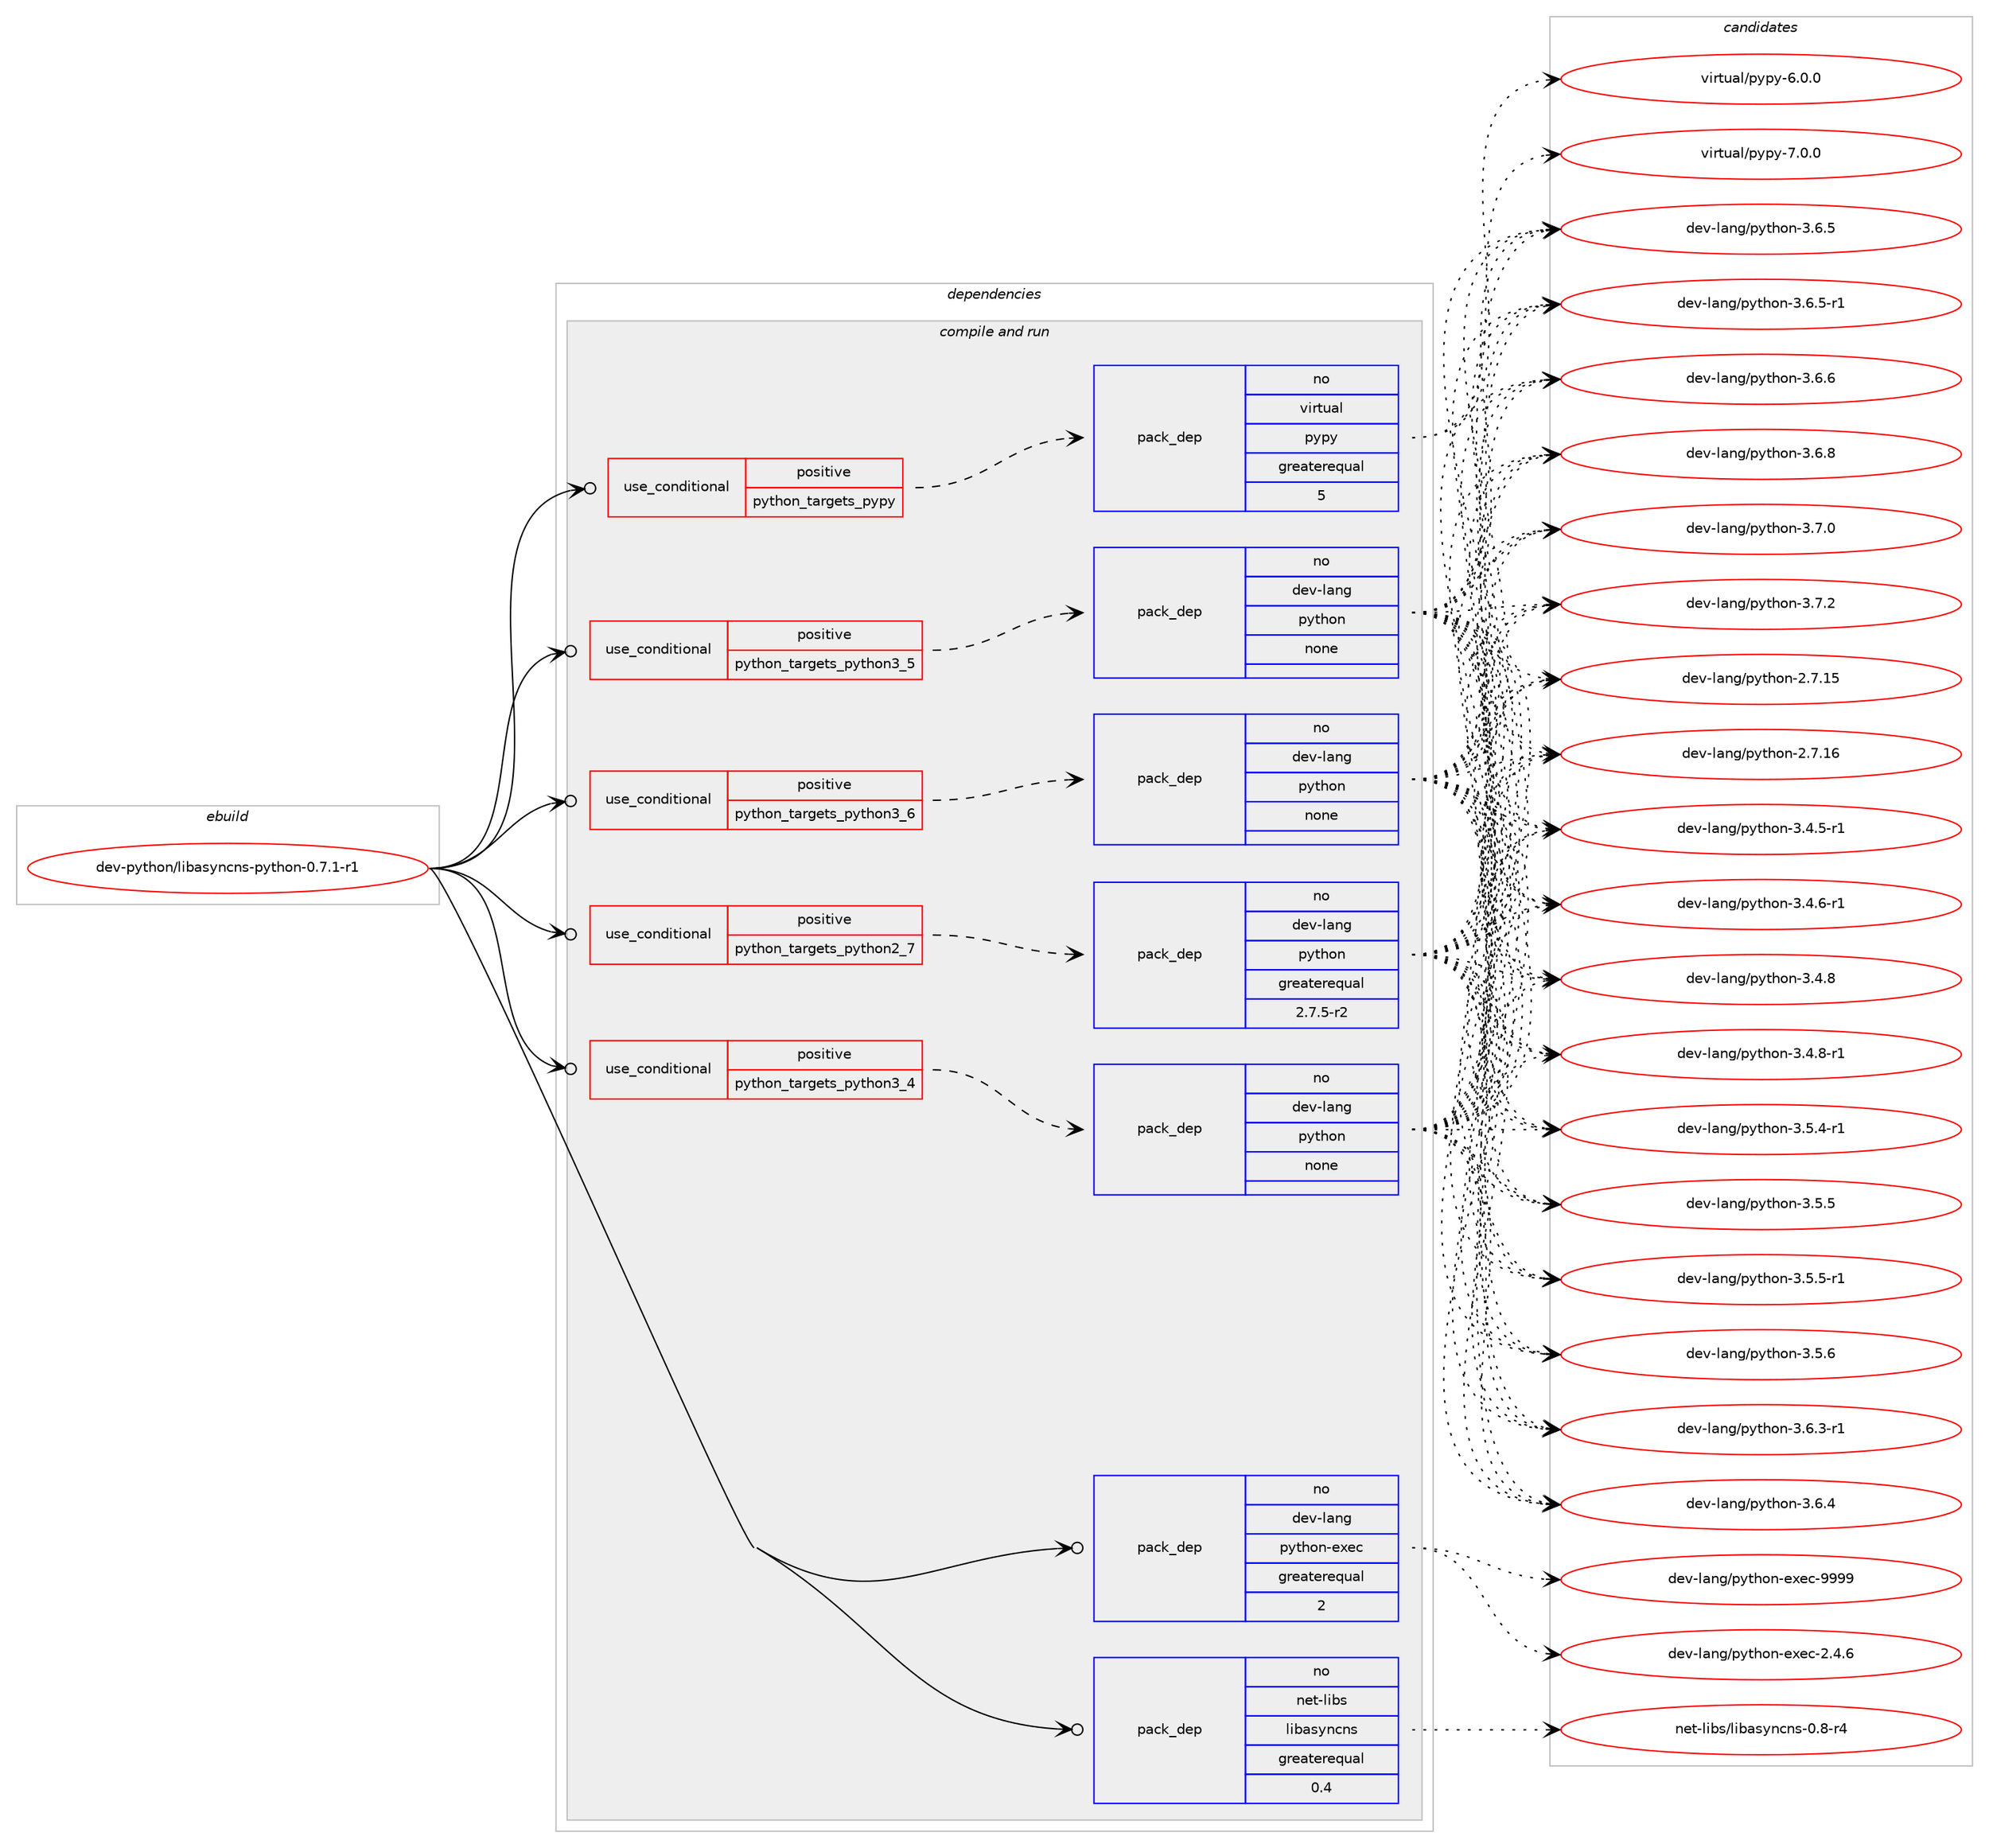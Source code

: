 digraph prolog {

# *************
# Graph options
# *************

newrank=true;
concentrate=true;
compound=true;
graph [rankdir=LR,fontname=Helvetica,fontsize=10,ranksep=1.5];#, ranksep=2.5, nodesep=0.2];
edge  [arrowhead=vee];
node  [fontname=Helvetica,fontsize=10];

# **********
# The ebuild
# **********

subgraph cluster_leftcol {
color=gray;
rank=same;
label=<<i>ebuild</i>>;
id [label="dev-python/libasyncns-python-0.7.1-r1", color=red, width=4, href="../dev-python/libasyncns-python-0.7.1-r1.svg"];
}

# ****************
# The dependencies
# ****************

subgraph cluster_midcol {
color=gray;
label=<<i>dependencies</i>>;
subgraph cluster_compile {
fillcolor="#eeeeee";
style=filled;
label=<<i>compile</i>>;
}
subgraph cluster_compileandrun {
fillcolor="#eeeeee";
style=filled;
label=<<i>compile and run</i>>;
subgraph cond376795 {
dependency1416856 [label=<<TABLE BORDER="0" CELLBORDER="1" CELLSPACING="0" CELLPADDING="4"><TR><TD ROWSPAN="3" CELLPADDING="10">use_conditional</TD></TR><TR><TD>positive</TD></TR><TR><TD>python_targets_pypy</TD></TR></TABLE>>, shape=none, color=red];
subgraph pack1016788 {
dependency1416857 [label=<<TABLE BORDER="0" CELLBORDER="1" CELLSPACING="0" CELLPADDING="4" WIDTH="220"><TR><TD ROWSPAN="6" CELLPADDING="30">pack_dep</TD></TR><TR><TD WIDTH="110">no</TD></TR><TR><TD>virtual</TD></TR><TR><TD>pypy</TD></TR><TR><TD>greaterequal</TD></TR><TR><TD>5</TD></TR></TABLE>>, shape=none, color=blue];
}
dependency1416856:e -> dependency1416857:w [weight=20,style="dashed",arrowhead="vee"];
}
id:e -> dependency1416856:w [weight=20,style="solid",arrowhead="odotvee"];
subgraph cond376796 {
dependency1416858 [label=<<TABLE BORDER="0" CELLBORDER="1" CELLSPACING="0" CELLPADDING="4"><TR><TD ROWSPAN="3" CELLPADDING="10">use_conditional</TD></TR><TR><TD>positive</TD></TR><TR><TD>python_targets_python2_7</TD></TR></TABLE>>, shape=none, color=red];
subgraph pack1016789 {
dependency1416859 [label=<<TABLE BORDER="0" CELLBORDER="1" CELLSPACING="0" CELLPADDING="4" WIDTH="220"><TR><TD ROWSPAN="6" CELLPADDING="30">pack_dep</TD></TR><TR><TD WIDTH="110">no</TD></TR><TR><TD>dev-lang</TD></TR><TR><TD>python</TD></TR><TR><TD>greaterequal</TD></TR><TR><TD>2.7.5-r2</TD></TR></TABLE>>, shape=none, color=blue];
}
dependency1416858:e -> dependency1416859:w [weight=20,style="dashed",arrowhead="vee"];
}
id:e -> dependency1416858:w [weight=20,style="solid",arrowhead="odotvee"];
subgraph cond376797 {
dependency1416860 [label=<<TABLE BORDER="0" CELLBORDER="1" CELLSPACING="0" CELLPADDING="4"><TR><TD ROWSPAN="3" CELLPADDING="10">use_conditional</TD></TR><TR><TD>positive</TD></TR><TR><TD>python_targets_python3_4</TD></TR></TABLE>>, shape=none, color=red];
subgraph pack1016790 {
dependency1416861 [label=<<TABLE BORDER="0" CELLBORDER="1" CELLSPACING="0" CELLPADDING="4" WIDTH="220"><TR><TD ROWSPAN="6" CELLPADDING="30">pack_dep</TD></TR><TR><TD WIDTH="110">no</TD></TR><TR><TD>dev-lang</TD></TR><TR><TD>python</TD></TR><TR><TD>none</TD></TR><TR><TD></TD></TR></TABLE>>, shape=none, color=blue];
}
dependency1416860:e -> dependency1416861:w [weight=20,style="dashed",arrowhead="vee"];
}
id:e -> dependency1416860:w [weight=20,style="solid",arrowhead="odotvee"];
subgraph cond376798 {
dependency1416862 [label=<<TABLE BORDER="0" CELLBORDER="1" CELLSPACING="0" CELLPADDING="4"><TR><TD ROWSPAN="3" CELLPADDING="10">use_conditional</TD></TR><TR><TD>positive</TD></TR><TR><TD>python_targets_python3_5</TD></TR></TABLE>>, shape=none, color=red];
subgraph pack1016791 {
dependency1416863 [label=<<TABLE BORDER="0" CELLBORDER="1" CELLSPACING="0" CELLPADDING="4" WIDTH="220"><TR><TD ROWSPAN="6" CELLPADDING="30">pack_dep</TD></TR><TR><TD WIDTH="110">no</TD></TR><TR><TD>dev-lang</TD></TR><TR><TD>python</TD></TR><TR><TD>none</TD></TR><TR><TD></TD></TR></TABLE>>, shape=none, color=blue];
}
dependency1416862:e -> dependency1416863:w [weight=20,style="dashed",arrowhead="vee"];
}
id:e -> dependency1416862:w [weight=20,style="solid",arrowhead="odotvee"];
subgraph cond376799 {
dependency1416864 [label=<<TABLE BORDER="0" CELLBORDER="1" CELLSPACING="0" CELLPADDING="4"><TR><TD ROWSPAN="3" CELLPADDING="10">use_conditional</TD></TR><TR><TD>positive</TD></TR><TR><TD>python_targets_python3_6</TD></TR></TABLE>>, shape=none, color=red];
subgraph pack1016792 {
dependency1416865 [label=<<TABLE BORDER="0" CELLBORDER="1" CELLSPACING="0" CELLPADDING="4" WIDTH="220"><TR><TD ROWSPAN="6" CELLPADDING="30">pack_dep</TD></TR><TR><TD WIDTH="110">no</TD></TR><TR><TD>dev-lang</TD></TR><TR><TD>python</TD></TR><TR><TD>none</TD></TR><TR><TD></TD></TR></TABLE>>, shape=none, color=blue];
}
dependency1416864:e -> dependency1416865:w [weight=20,style="dashed",arrowhead="vee"];
}
id:e -> dependency1416864:w [weight=20,style="solid",arrowhead="odotvee"];
subgraph pack1016793 {
dependency1416866 [label=<<TABLE BORDER="0" CELLBORDER="1" CELLSPACING="0" CELLPADDING="4" WIDTH="220"><TR><TD ROWSPAN="6" CELLPADDING="30">pack_dep</TD></TR><TR><TD WIDTH="110">no</TD></TR><TR><TD>dev-lang</TD></TR><TR><TD>python-exec</TD></TR><TR><TD>greaterequal</TD></TR><TR><TD>2</TD></TR></TABLE>>, shape=none, color=blue];
}
id:e -> dependency1416866:w [weight=20,style="solid",arrowhead="odotvee"];
subgraph pack1016794 {
dependency1416867 [label=<<TABLE BORDER="0" CELLBORDER="1" CELLSPACING="0" CELLPADDING="4" WIDTH="220"><TR><TD ROWSPAN="6" CELLPADDING="30">pack_dep</TD></TR><TR><TD WIDTH="110">no</TD></TR><TR><TD>net-libs</TD></TR><TR><TD>libasyncns</TD></TR><TR><TD>greaterequal</TD></TR><TR><TD>0.4</TD></TR></TABLE>>, shape=none, color=blue];
}
id:e -> dependency1416867:w [weight=20,style="solid",arrowhead="odotvee"];
}
subgraph cluster_run {
fillcolor="#eeeeee";
style=filled;
label=<<i>run</i>>;
}
}

# **************
# The candidates
# **************

subgraph cluster_choices {
rank=same;
color=gray;
label=<<i>candidates</i>>;

subgraph choice1016788 {
color=black;
nodesep=1;
choice1181051141161179710847112121112121455446484648 [label="virtual/pypy-6.0.0", color=red, width=4,href="../virtual/pypy-6.0.0.svg"];
choice1181051141161179710847112121112121455546484648 [label="virtual/pypy-7.0.0", color=red, width=4,href="../virtual/pypy-7.0.0.svg"];
dependency1416857:e -> choice1181051141161179710847112121112121455446484648:w [style=dotted,weight="100"];
dependency1416857:e -> choice1181051141161179710847112121112121455546484648:w [style=dotted,weight="100"];
}
subgraph choice1016789 {
color=black;
nodesep=1;
choice10010111845108971101034711212111610411111045504655464953 [label="dev-lang/python-2.7.15", color=red, width=4,href="../dev-lang/python-2.7.15.svg"];
choice10010111845108971101034711212111610411111045504655464954 [label="dev-lang/python-2.7.16", color=red, width=4,href="../dev-lang/python-2.7.16.svg"];
choice1001011184510897110103471121211161041111104551465246534511449 [label="dev-lang/python-3.4.5-r1", color=red, width=4,href="../dev-lang/python-3.4.5-r1.svg"];
choice1001011184510897110103471121211161041111104551465246544511449 [label="dev-lang/python-3.4.6-r1", color=red, width=4,href="../dev-lang/python-3.4.6-r1.svg"];
choice100101118451089711010347112121116104111110455146524656 [label="dev-lang/python-3.4.8", color=red, width=4,href="../dev-lang/python-3.4.8.svg"];
choice1001011184510897110103471121211161041111104551465246564511449 [label="dev-lang/python-3.4.8-r1", color=red, width=4,href="../dev-lang/python-3.4.8-r1.svg"];
choice1001011184510897110103471121211161041111104551465346524511449 [label="dev-lang/python-3.5.4-r1", color=red, width=4,href="../dev-lang/python-3.5.4-r1.svg"];
choice100101118451089711010347112121116104111110455146534653 [label="dev-lang/python-3.5.5", color=red, width=4,href="../dev-lang/python-3.5.5.svg"];
choice1001011184510897110103471121211161041111104551465346534511449 [label="dev-lang/python-3.5.5-r1", color=red, width=4,href="../dev-lang/python-3.5.5-r1.svg"];
choice100101118451089711010347112121116104111110455146534654 [label="dev-lang/python-3.5.6", color=red, width=4,href="../dev-lang/python-3.5.6.svg"];
choice1001011184510897110103471121211161041111104551465446514511449 [label="dev-lang/python-3.6.3-r1", color=red, width=4,href="../dev-lang/python-3.6.3-r1.svg"];
choice100101118451089711010347112121116104111110455146544652 [label="dev-lang/python-3.6.4", color=red, width=4,href="../dev-lang/python-3.6.4.svg"];
choice100101118451089711010347112121116104111110455146544653 [label="dev-lang/python-3.6.5", color=red, width=4,href="../dev-lang/python-3.6.5.svg"];
choice1001011184510897110103471121211161041111104551465446534511449 [label="dev-lang/python-3.6.5-r1", color=red, width=4,href="../dev-lang/python-3.6.5-r1.svg"];
choice100101118451089711010347112121116104111110455146544654 [label="dev-lang/python-3.6.6", color=red, width=4,href="../dev-lang/python-3.6.6.svg"];
choice100101118451089711010347112121116104111110455146544656 [label="dev-lang/python-3.6.8", color=red, width=4,href="../dev-lang/python-3.6.8.svg"];
choice100101118451089711010347112121116104111110455146554648 [label="dev-lang/python-3.7.0", color=red, width=4,href="../dev-lang/python-3.7.0.svg"];
choice100101118451089711010347112121116104111110455146554650 [label="dev-lang/python-3.7.2", color=red, width=4,href="../dev-lang/python-3.7.2.svg"];
dependency1416859:e -> choice10010111845108971101034711212111610411111045504655464953:w [style=dotted,weight="100"];
dependency1416859:e -> choice10010111845108971101034711212111610411111045504655464954:w [style=dotted,weight="100"];
dependency1416859:e -> choice1001011184510897110103471121211161041111104551465246534511449:w [style=dotted,weight="100"];
dependency1416859:e -> choice1001011184510897110103471121211161041111104551465246544511449:w [style=dotted,weight="100"];
dependency1416859:e -> choice100101118451089711010347112121116104111110455146524656:w [style=dotted,weight="100"];
dependency1416859:e -> choice1001011184510897110103471121211161041111104551465246564511449:w [style=dotted,weight="100"];
dependency1416859:e -> choice1001011184510897110103471121211161041111104551465346524511449:w [style=dotted,weight="100"];
dependency1416859:e -> choice100101118451089711010347112121116104111110455146534653:w [style=dotted,weight="100"];
dependency1416859:e -> choice1001011184510897110103471121211161041111104551465346534511449:w [style=dotted,weight="100"];
dependency1416859:e -> choice100101118451089711010347112121116104111110455146534654:w [style=dotted,weight="100"];
dependency1416859:e -> choice1001011184510897110103471121211161041111104551465446514511449:w [style=dotted,weight="100"];
dependency1416859:e -> choice100101118451089711010347112121116104111110455146544652:w [style=dotted,weight="100"];
dependency1416859:e -> choice100101118451089711010347112121116104111110455146544653:w [style=dotted,weight="100"];
dependency1416859:e -> choice1001011184510897110103471121211161041111104551465446534511449:w [style=dotted,weight="100"];
dependency1416859:e -> choice100101118451089711010347112121116104111110455146544654:w [style=dotted,weight="100"];
dependency1416859:e -> choice100101118451089711010347112121116104111110455146544656:w [style=dotted,weight="100"];
dependency1416859:e -> choice100101118451089711010347112121116104111110455146554648:w [style=dotted,weight="100"];
dependency1416859:e -> choice100101118451089711010347112121116104111110455146554650:w [style=dotted,weight="100"];
}
subgraph choice1016790 {
color=black;
nodesep=1;
choice10010111845108971101034711212111610411111045504655464953 [label="dev-lang/python-2.7.15", color=red, width=4,href="../dev-lang/python-2.7.15.svg"];
choice10010111845108971101034711212111610411111045504655464954 [label="dev-lang/python-2.7.16", color=red, width=4,href="../dev-lang/python-2.7.16.svg"];
choice1001011184510897110103471121211161041111104551465246534511449 [label="dev-lang/python-3.4.5-r1", color=red, width=4,href="../dev-lang/python-3.4.5-r1.svg"];
choice1001011184510897110103471121211161041111104551465246544511449 [label="dev-lang/python-3.4.6-r1", color=red, width=4,href="../dev-lang/python-3.4.6-r1.svg"];
choice100101118451089711010347112121116104111110455146524656 [label="dev-lang/python-3.4.8", color=red, width=4,href="../dev-lang/python-3.4.8.svg"];
choice1001011184510897110103471121211161041111104551465246564511449 [label="dev-lang/python-3.4.8-r1", color=red, width=4,href="../dev-lang/python-3.4.8-r1.svg"];
choice1001011184510897110103471121211161041111104551465346524511449 [label="dev-lang/python-3.5.4-r1", color=red, width=4,href="../dev-lang/python-3.5.4-r1.svg"];
choice100101118451089711010347112121116104111110455146534653 [label="dev-lang/python-3.5.5", color=red, width=4,href="../dev-lang/python-3.5.5.svg"];
choice1001011184510897110103471121211161041111104551465346534511449 [label="dev-lang/python-3.5.5-r1", color=red, width=4,href="../dev-lang/python-3.5.5-r1.svg"];
choice100101118451089711010347112121116104111110455146534654 [label="dev-lang/python-3.5.6", color=red, width=4,href="../dev-lang/python-3.5.6.svg"];
choice1001011184510897110103471121211161041111104551465446514511449 [label="dev-lang/python-3.6.3-r1", color=red, width=4,href="../dev-lang/python-3.6.3-r1.svg"];
choice100101118451089711010347112121116104111110455146544652 [label="dev-lang/python-3.6.4", color=red, width=4,href="../dev-lang/python-3.6.4.svg"];
choice100101118451089711010347112121116104111110455146544653 [label="dev-lang/python-3.6.5", color=red, width=4,href="../dev-lang/python-3.6.5.svg"];
choice1001011184510897110103471121211161041111104551465446534511449 [label="dev-lang/python-3.6.5-r1", color=red, width=4,href="../dev-lang/python-3.6.5-r1.svg"];
choice100101118451089711010347112121116104111110455146544654 [label="dev-lang/python-3.6.6", color=red, width=4,href="../dev-lang/python-3.6.6.svg"];
choice100101118451089711010347112121116104111110455146544656 [label="dev-lang/python-3.6.8", color=red, width=4,href="../dev-lang/python-3.6.8.svg"];
choice100101118451089711010347112121116104111110455146554648 [label="dev-lang/python-3.7.0", color=red, width=4,href="../dev-lang/python-3.7.0.svg"];
choice100101118451089711010347112121116104111110455146554650 [label="dev-lang/python-3.7.2", color=red, width=4,href="../dev-lang/python-3.7.2.svg"];
dependency1416861:e -> choice10010111845108971101034711212111610411111045504655464953:w [style=dotted,weight="100"];
dependency1416861:e -> choice10010111845108971101034711212111610411111045504655464954:w [style=dotted,weight="100"];
dependency1416861:e -> choice1001011184510897110103471121211161041111104551465246534511449:w [style=dotted,weight="100"];
dependency1416861:e -> choice1001011184510897110103471121211161041111104551465246544511449:w [style=dotted,weight="100"];
dependency1416861:e -> choice100101118451089711010347112121116104111110455146524656:w [style=dotted,weight="100"];
dependency1416861:e -> choice1001011184510897110103471121211161041111104551465246564511449:w [style=dotted,weight="100"];
dependency1416861:e -> choice1001011184510897110103471121211161041111104551465346524511449:w [style=dotted,weight="100"];
dependency1416861:e -> choice100101118451089711010347112121116104111110455146534653:w [style=dotted,weight="100"];
dependency1416861:e -> choice1001011184510897110103471121211161041111104551465346534511449:w [style=dotted,weight="100"];
dependency1416861:e -> choice100101118451089711010347112121116104111110455146534654:w [style=dotted,weight="100"];
dependency1416861:e -> choice1001011184510897110103471121211161041111104551465446514511449:w [style=dotted,weight="100"];
dependency1416861:e -> choice100101118451089711010347112121116104111110455146544652:w [style=dotted,weight="100"];
dependency1416861:e -> choice100101118451089711010347112121116104111110455146544653:w [style=dotted,weight="100"];
dependency1416861:e -> choice1001011184510897110103471121211161041111104551465446534511449:w [style=dotted,weight="100"];
dependency1416861:e -> choice100101118451089711010347112121116104111110455146544654:w [style=dotted,weight="100"];
dependency1416861:e -> choice100101118451089711010347112121116104111110455146544656:w [style=dotted,weight="100"];
dependency1416861:e -> choice100101118451089711010347112121116104111110455146554648:w [style=dotted,weight="100"];
dependency1416861:e -> choice100101118451089711010347112121116104111110455146554650:w [style=dotted,weight="100"];
}
subgraph choice1016791 {
color=black;
nodesep=1;
choice10010111845108971101034711212111610411111045504655464953 [label="dev-lang/python-2.7.15", color=red, width=4,href="../dev-lang/python-2.7.15.svg"];
choice10010111845108971101034711212111610411111045504655464954 [label="dev-lang/python-2.7.16", color=red, width=4,href="../dev-lang/python-2.7.16.svg"];
choice1001011184510897110103471121211161041111104551465246534511449 [label="dev-lang/python-3.4.5-r1", color=red, width=4,href="../dev-lang/python-3.4.5-r1.svg"];
choice1001011184510897110103471121211161041111104551465246544511449 [label="dev-lang/python-3.4.6-r1", color=red, width=4,href="../dev-lang/python-3.4.6-r1.svg"];
choice100101118451089711010347112121116104111110455146524656 [label="dev-lang/python-3.4.8", color=red, width=4,href="../dev-lang/python-3.4.8.svg"];
choice1001011184510897110103471121211161041111104551465246564511449 [label="dev-lang/python-3.4.8-r1", color=red, width=4,href="../dev-lang/python-3.4.8-r1.svg"];
choice1001011184510897110103471121211161041111104551465346524511449 [label="dev-lang/python-3.5.4-r1", color=red, width=4,href="../dev-lang/python-3.5.4-r1.svg"];
choice100101118451089711010347112121116104111110455146534653 [label="dev-lang/python-3.5.5", color=red, width=4,href="../dev-lang/python-3.5.5.svg"];
choice1001011184510897110103471121211161041111104551465346534511449 [label="dev-lang/python-3.5.5-r1", color=red, width=4,href="../dev-lang/python-3.5.5-r1.svg"];
choice100101118451089711010347112121116104111110455146534654 [label="dev-lang/python-3.5.6", color=red, width=4,href="../dev-lang/python-3.5.6.svg"];
choice1001011184510897110103471121211161041111104551465446514511449 [label="dev-lang/python-3.6.3-r1", color=red, width=4,href="../dev-lang/python-3.6.3-r1.svg"];
choice100101118451089711010347112121116104111110455146544652 [label="dev-lang/python-3.6.4", color=red, width=4,href="../dev-lang/python-3.6.4.svg"];
choice100101118451089711010347112121116104111110455146544653 [label="dev-lang/python-3.6.5", color=red, width=4,href="../dev-lang/python-3.6.5.svg"];
choice1001011184510897110103471121211161041111104551465446534511449 [label="dev-lang/python-3.6.5-r1", color=red, width=4,href="../dev-lang/python-3.6.5-r1.svg"];
choice100101118451089711010347112121116104111110455146544654 [label="dev-lang/python-3.6.6", color=red, width=4,href="../dev-lang/python-3.6.6.svg"];
choice100101118451089711010347112121116104111110455146544656 [label="dev-lang/python-3.6.8", color=red, width=4,href="../dev-lang/python-3.6.8.svg"];
choice100101118451089711010347112121116104111110455146554648 [label="dev-lang/python-3.7.0", color=red, width=4,href="../dev-lang/python-3.7.0.svg"];
choice100101118451089711010347112121116104111110455146554650 [label="dev-lang/python-3.7.2", color=red, width=4,href="../dev-lang/python-3.7.2.svg"];
dependency1416863:e -> choice10010111845108971101034711212111610411111045504655464953:w [style=dotted,weight="100"];
dependency1416863:e -> choice10010111845108971101034711212111610411111045504655464954:w [style=dotted,weight="100"];
dependency1416863:e -> choice1001011184510897110103471121211161041111104551465246534511449:w [style=dotted,weight="100"];
dependency1416863:e -> choice1001011184510897110103471121211161041111104551465246544511449:w [style=dotted,weight="100"];
dependency1416863:e -> choice100101118451089711010347112121116104111110455146524656:w [style=dotted,weight="100"];
dependency1416863:e -> choice1001011184510897110103471121211161041111104551465246564511449:w [style=dotted,weight="100"];
dependency1416863:e -> choice1001011184510897110103471121211161041111104551465346524511449:w [style=dotted,weight="100"];
dependency1416863:e -> choice100101118451089711010347112121116104111110455146534653:w [style=dotted,weight="100"];
dependency1416863:e -> choice1001011184510897110103471121211161041111104551465346534511449:w [style=dotted,weight="100"];
dependency1416863:e -> choice100101118451089711010347112121116104111110455146534654:w [style=dotted,weight="100"];
dependency1416863:e -> choice1001011184510897110103471121211161041111104551465446514511449:w [style=dotted,weight="100"];
dependency1416863:e -> choice100101118451089711010347112121116104111110455146544652:w [style=dotted,weight="100"];
dependency1416863:e -> choice100101118451089711010347112121116104111110455146544653:w [style=dotted,weight="100"];
dependency1416863:e -> choice1001011184510897110103471121211161041111104551465446534511449:w [style=dotted,weight="100"];
dependency1416863:e -> choice100101118451089711010347112121116104111110455146544654:w [style=dotted,weight="100"];
dependency1416863:e -> choice100101118451089711010347112121116104111110455146544656:w [style=dotted,weight="100"];
dependency1416863:e -> choice100101118451089711010347112121116104111110455146554648:w [style=dotted,weight="100"];
dependency1416863:e -> choice100101118451089711010347112121116104111110455146554650:w [style=dotted,weight="100"];
}
subgraph choice1016792 {
color=black;
nodesep=1;
choice10010111845108971101034711212111610411111045504655464953 [label="dev-lang/python-2.7.15", color=red, width=4,href="../dev-lang/python-2.7.15.svg"];
choice10010111845108971101034711212111610411111045504655464954 [label="dev-lang/python-2.7.16", color=red, width=4,href="../dev-lang/python-2.7.16.svg"];
choice1001011184510897110103471121211161041111104551465246534511449 [label="dev-lang/python-3.4.5-r1", color=red, width=4,href="../dev-lang/python-3.4.5-r1.svg"];
choice1001011184510897110103471121211161041111104551465246544511449 [label="dev-lang/python-3.4.6-r1", color=red, width=4,href="../dev-lang/python-3.4.6-r1.svg"];
choice100101118451089711010347112121116104111110455146524656 [label="dev-lang/python-3.4.8", color=red, width=4,href="../dev-lang/python-3.4.8.svg"];
choice1001011184510897110103471121211161041111104551465246564511449 [label="dev-lang/python-3.4.8-r1", color=red, width=4,href="../dev-lang/python-3.4.8-r1.svg"];
choice1001011184510897110103471121211161041111104551465346524511449 [label="dev-lang/python-3.5.4-r1", color=red, width=4,href="../dev-lang/python-3.5.4-r1.svg"];
choice100101118451089711010347112121116104111110455146534653 [label="dev-lang/python-3.5.5", color=red, width=4,href="../dev-lang/python-3.5.5.svg"];
choice1001011184510897110103471121211161041111104551465346534511449 [label="dev-lang/python-3.5.5-r1", color=red, width=4,href="../dev-lang/python-3.5.5-r1.svg"];
choice100101118451089711010347112121116104111110455146534654 [label="dev-lang/python-3.5.6", color=red, width=4,href="../dev-lang/python-3.5.6.svg"];
choice1001011184510897110103471121211161041111104551465446514511449 [label="dev-lang/python-3.6.3-r1", color=red, width=4,href="../dev-lang/python-3.6.3-r1.svg"];
choice100101118451089711010347112121116104111110455146544652 [label="dev-lang/python-3.6.4", color=red, width=4,href="../dev-lang/python-3.6.4.svg"];
choice100101118451089711010347112121116104111110455146544653 [label="dev-lang/python-3.6.5", color=red, width=4,href="../dev-lang/python-3.6.5.svg"];
choice1001011184510897110103471121211161041111104551465446534511449 [label="dev-lang/python-3.6.5-r1", color=red, width=4,href="../dev-lang/python-3.6.5-r1.svg"];
choice100101118451089711010347112121116104111110455146544654 [label="dev-lang/python-3.6.6", color=red, width=4,href="../dev-lang/python-3.6.6.svg"];
choice100101118451089711010347112121116104111110455146544656 [label="dev-lang/python-3.6.8", color=red, width=4,href="../dev-lang/python-3.6.8.svg"];
choice100101118451089711010347112121116104111110455146554648 [label="dev-lang/python-3.7.0", color=red, width=4,href="../dev-lang/python-3.7.0.svg"];
choice100101118451089711010347112121116104111110455146554650 [label="dev-lang/python-3.7.2", color=red, width=4,href="../dev-lang/python-3.7.2.svg"];
dependency1416865:e -> choice10010111845108971101034711212111610411111045504655464953:w [style=dotted,weight="100"];
dependency1416865:e -> choice10010111845108971101034711212111610411111045504655464954:w [style=dotted,weight="100"];
dependency1416865:e -> choice1001011184510897110103471121211161041111104551465246534511449:w [style=dotted,weight="100"];
dependency1416865:e -> choice1001011184510897110103471121211161041111104551465246544511449:w [style=dotted,weight="100"];
dependency1416865:e -> choice100101118451089711010347112121116104111110455146524656:w [style=dotted,weight="100"];
dependency1416865:e -> choice1001011184510897110103471121211161041111104551465246564511449:w [style=dotted,weight="100"];
dependency1416865:e -> choice1001011184510897110103471121211161041111104551465346524511449:w [style=dotted,weight="100"];
dependency1416865:e -> choice100101118451089711010347112121116104111110455146534653:w [style=dotted,weight="100"];
dependency1416865:e -> choice1001011184510897110103471121211161041111104551465346534511449:w [style=dotted,weight="100"];
dependency1416865:e -> choice100101118451089711010347112121116104111110455146534654:w [style=dotted,weight="100"];
dependency1416865:e -> choice1001011184510897110103471121211161041111104551465446514511449:w [style=dotted,weight="100"];
dependency1416865:e -> choice100101118451089711010347112121116104111110455146544652:w [style=dotted,weight="100"];
dependency1416865:e -> choice100101118451089711010347112121116104111110455146544653:w [style=dotted,weight="100"];
dependency1416865:e -> choice1001011184510897110103471121211161041111104551465446534511449:w [style=dotted,weight="100"];
dependency1416865:e -> choice100101118451089711010347112121116104111110455146544654:w [style=dotted,weight="100"];
dependency1416865:e -> choice100101118451089711010347112121116104111110455146544656:w [style=dotted,weight="100"];
dependency1416865:e -> choice100101118451089711010347112121116104111110455146554648:w [style=dotted,weight="100"];
dependency1416865:e -> choice100101118451089711010347112121116104111110455146554650:w [style=dotted,weight="100"];
}
subgraph choice1016793 {
color=black;
nodesep=1;
choice1001011184510897110103471121211161041111104510112010199455046524654 [label="dev-lang/python-exec-2.4.6", color=red, width=4,href="../dev-lang/python-exec-2.4.6.svg"];
choice10010111845108971101034711212111610411111045101120101994557575757 [label="dev-lang/python-exec-9999", color=red, width=4,href="../dev-lang/python-exec-9999.svg"];
dependency1416866:e -> choice1001011184510897110103471121211161041111104510112010199455046524654:w [style=dotted,weight="100"];
dependency1416866:e -> choice10010111845108971101034711212111610411111045101120101994557575757:w [style=dotted,weight="100"];
}
subgraph choice1016794 {
color=black;
nodesep=1;
choice110101116451081059811547108105989711512111099110115454846564511452 [label="net-libs/libasyncns-0.8-r4", color=red, width=4,href="../net-libs/libasyncns-0.8-r4.svg"];
dependency1416867:e -> choice110101116451081059811547108105989711512111099110115454846564511452:w [style=dotted,weight="100"];
}
}

}
